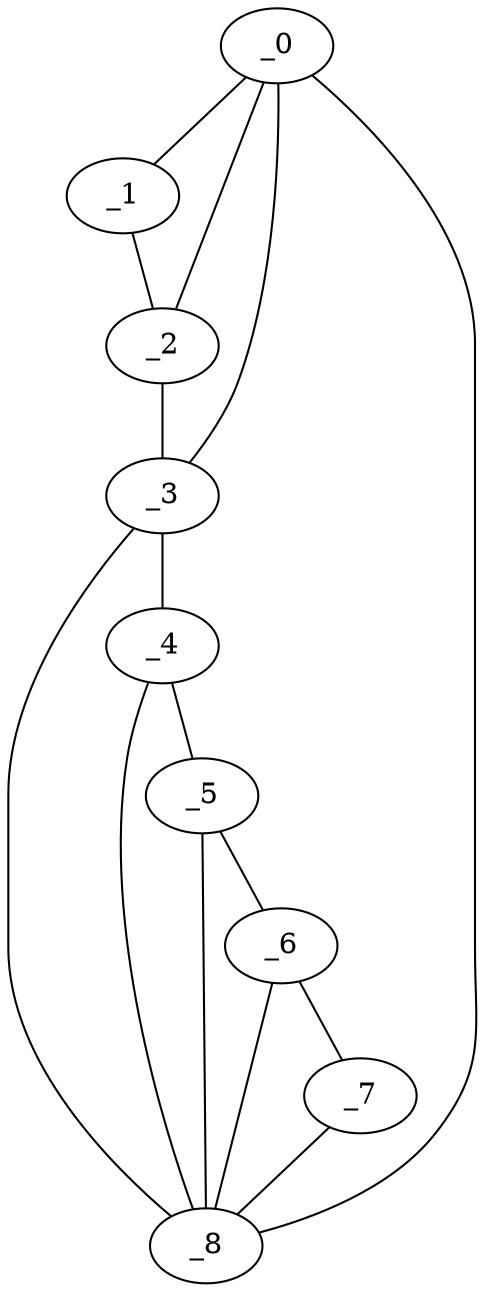 graph "obj35__175.gxl" {
	_0	 [x=5,
		y=57];
	_1	 [x=17,
		y=48];
	_0 -- _1	 [valence=1];
	_2	 [x=30,
		y=45];
	_0 -- _2	 [valence=2];
	_3	 [x=41,
		y=43];
	_0 -- _3	 [valence=2];
	_8	 [x=126,
		y=68];
	_0 -- _8	 [valence=1];
	_1 -- _2	 [valence=1];
	_2 -- _3	 [valence=1];
	_4	 [x=101,
		y=43];
	_3 -- _4	 [valence=1];
	_3 -- _8	 [valence=2];
	_5	 [x=105,
		y=44];
	_4 -- _5	 [valence=1];
	_4 -- _8	 [valence=1];
	_6	 [x=112,
		y=47];
	_5 -- _6	 [valence=1];
	_5 -- _8	 [valence=2];
	_7	 [x=126,
		y=59];
	_6 -- _7	 [valence=1];
	_6 -- _8	 [valence=1];
	_7 -- _8	 [valence=1];
}
